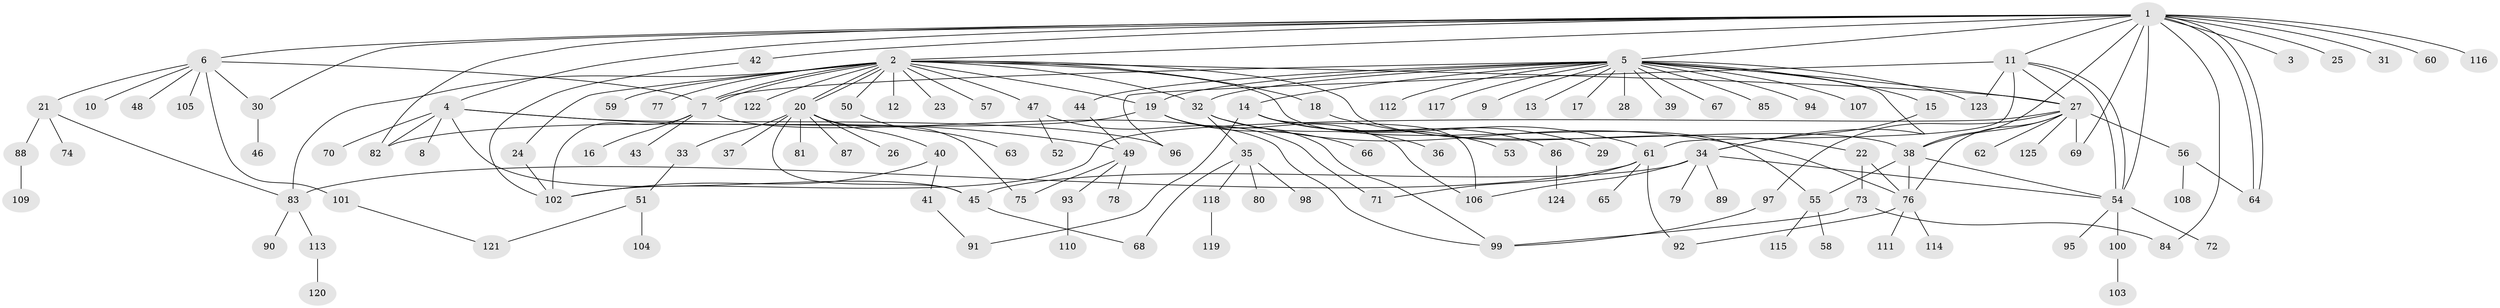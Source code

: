 // coarse degree distribution, {18: 0.010101010101010102, 24: 0.010101010101010102, 1: 0.5656565656565656, 7: 0.04040404040404041, 20: 0.010101010101010102, 6: 0.030303030303030304, 2: 0.1717171717171717, 9: 0.010101010101010102, 4: 0.04040404040404041, 13: 0.010101010101010102, 3: 0.06060606060606061, 8: 0.010101010101010102, 12: 0.010101010101010102, 5: 0.020202020202020204}
// Generated by graph-tools (version 1.1) at 2025/23/03/03/25 07:23:55]
// undirected, 125 vertices, 173 edges
graph export_dot {
graph [start="1"]
  node [color=gray90,style=filled];
  1;
  2;
  3;
  4;
  5;
  6;
  7;
  8;
  9;
  10;
  11;
  12;
  13;
  14;
  15;
  16;
  17;
  18;
  19;
  20;
  21;
  22;
  23;
  24;
  25;
  26;
  27;
  28;
  29;
  30;
  31;
  32;
  33;
  34;
  35;
  36;
  37;
  38;
  39;
  40;
  41;
  42;
  43;
  44;
  45;
  46;
  47;
  48;
  49;
  50;
  51;
  52;
  53;
  54;
  55;
  56;
  57;
  58;
  59;
  60;
  61;
  62;
  63;
  64;
  65;
  66;
  67;
  68;
  69;
  70;
  71;
  72;
  73;
  74;
  75;
  76;
  77;
  78;
  79;
  80;
  81;
  82;
  83;
  84;
  85;
  86;
  87;
  88;
  89;
  90;
  91;
  92;
  93;
  94;
  95;
  96;
  97;
  98;
  99;
  100;
  101;
  102;
  103;
  104;
  105;
  106;
  107;
  108;
  109;
  110;
  111;
  112;
  113;
  114;
  115;
  116;
  117;
  118;
  119;
  120;
  121;
  122;
  123;
  124;
  125;
  1 -- 2;
  1 -- 3;
  1 -- 4;
  1 -- 5;
  1 -- 6;
  1 -- 11;
  1 -- 25;
  1 -- 30;
  1 -- 31;
  1 -- 38;
  1 -- 42;
  1 -- 54;
  1 -- 60;
  1 -- 64;
  1 -- 64;
  1 -- 69;
  1 -- 82;
  1 -- 84;
  1 -- 116;
  2 -- 7;
  2 -- 7;
  2 -- 12;
  2 -- 18;
  2 -- 19;
  2 -- 20;
  2 -- 20;
  2 -- 23;
  2 -- 24;
  2 -- 27;
  2 -- 32;
  2 -- 38;
  2 -- 47;
  2 -- 50;
  2 -- 55;
  2 -- 57;
  2 -- 59;
  2 -- 77;
  2 -- 83;
  2 -- 122;
  4 -- 8;
  4 -- 45;
  4 -- 49;
  4 -- 70;
  4 -- 82;
  4 -- 96;
  5 -- 7;
  5 -- 9;
  5 -- 13;
  5 -- 14;
  5 -- 15;
  5 -- 17;
  5 -- 19;
  5 -- 27;
  5 -- 28;
  5 -- 32;
  5 -- 34;
  5 -- 39;
  5 -- 44;
  5 -- 67;
  5 -- 85;
  5 -- 94;
  5 -- 107;
  5 -- 112;
  5 -- 117;
  5 -- 123;
  6 -- 7;
  6 -- 10;
  6 -- 21;
  6 -- 30;
  6 -- 48;
  6 -- 101;
  6 -- 105;
  7 -- 16;
  7 -- 43;
  7 -- 99;
  7 -- 102;
  11 -- 27;
  11 -- 54;
  11 -- 54;
  11 -- 61;
  11 -- 96;
  11 -- 123;
  14 -- 29;
  14 -- 53;
  14 -- 61;
  14 -- 86;
  14 -- 91;
  14 -- 106;
  15 -- 34;
  18 -- 22;
  19 -- 66;
  19 -- 82;
  19 -- 99;
  19 -- 106;
  20 -- 26;
  20 -- 33;
  20 -- 37;
  20 -- 40;
  20 -- 45;
  20 -- 75;
  20 -- 81;
  20 -- 87;
  21 -- 74;
  21 -- 83;
  21 -- 88;
  22 -- 73;
  22 -- 76;
  24 -- 102;
  27 -- 38;
  27 -- 56;
  27 -- 62;
  27 -- 69;
  27 -- 76;
  27 -- 97;
  27 -- 102;
  27 -- 125;
  30 -- 46;
  32 -- 35;
  32 -- 36;
  32 -- 76;
  33 -- 51;
  34 -- 45;
  34 -- 54;
  34 -- 79;
  34 -- 89;
  34 -- 106;
  35 -- 68;
  35 -- 80;
  35 -- 98;
  35 -- 118;
  38 -- 54;
  38 -- 55;
  38 -- 76;
  40 -- 41;
  40 -- 102;
  41 -- 91;
  42 -- 102;
  44 -- 49;
  45 -- 68;
  47 -- 52;
  47 -- 71;
  49 -- 75;
  49 -- 78;
  49 -- 93;
  50 -- 63;
  51 -- 104;
  51 -- 121;
  54 -- 72;
  54 -- 95;
  54 -- 100;
  55 -- 58;
  55 -- 115;
  56 -- 64;
  56 -- 108;
  61 -- 65;
  61 -- 71;
  61 -- 83;
  61 -- 92;
  73 -- 84;
  73 -- 99;
  76 -- 92;
  76 -- 111;
  76 -- 114;
  83 -- 90;
  83 -- 113;
  86 -- 124;
  88 -- 109;
  93 -- 110;
  97 -- 99;
  100 -- 103;
  101 -- 121;
  113 -- 120;
  118 -- 119;
}

